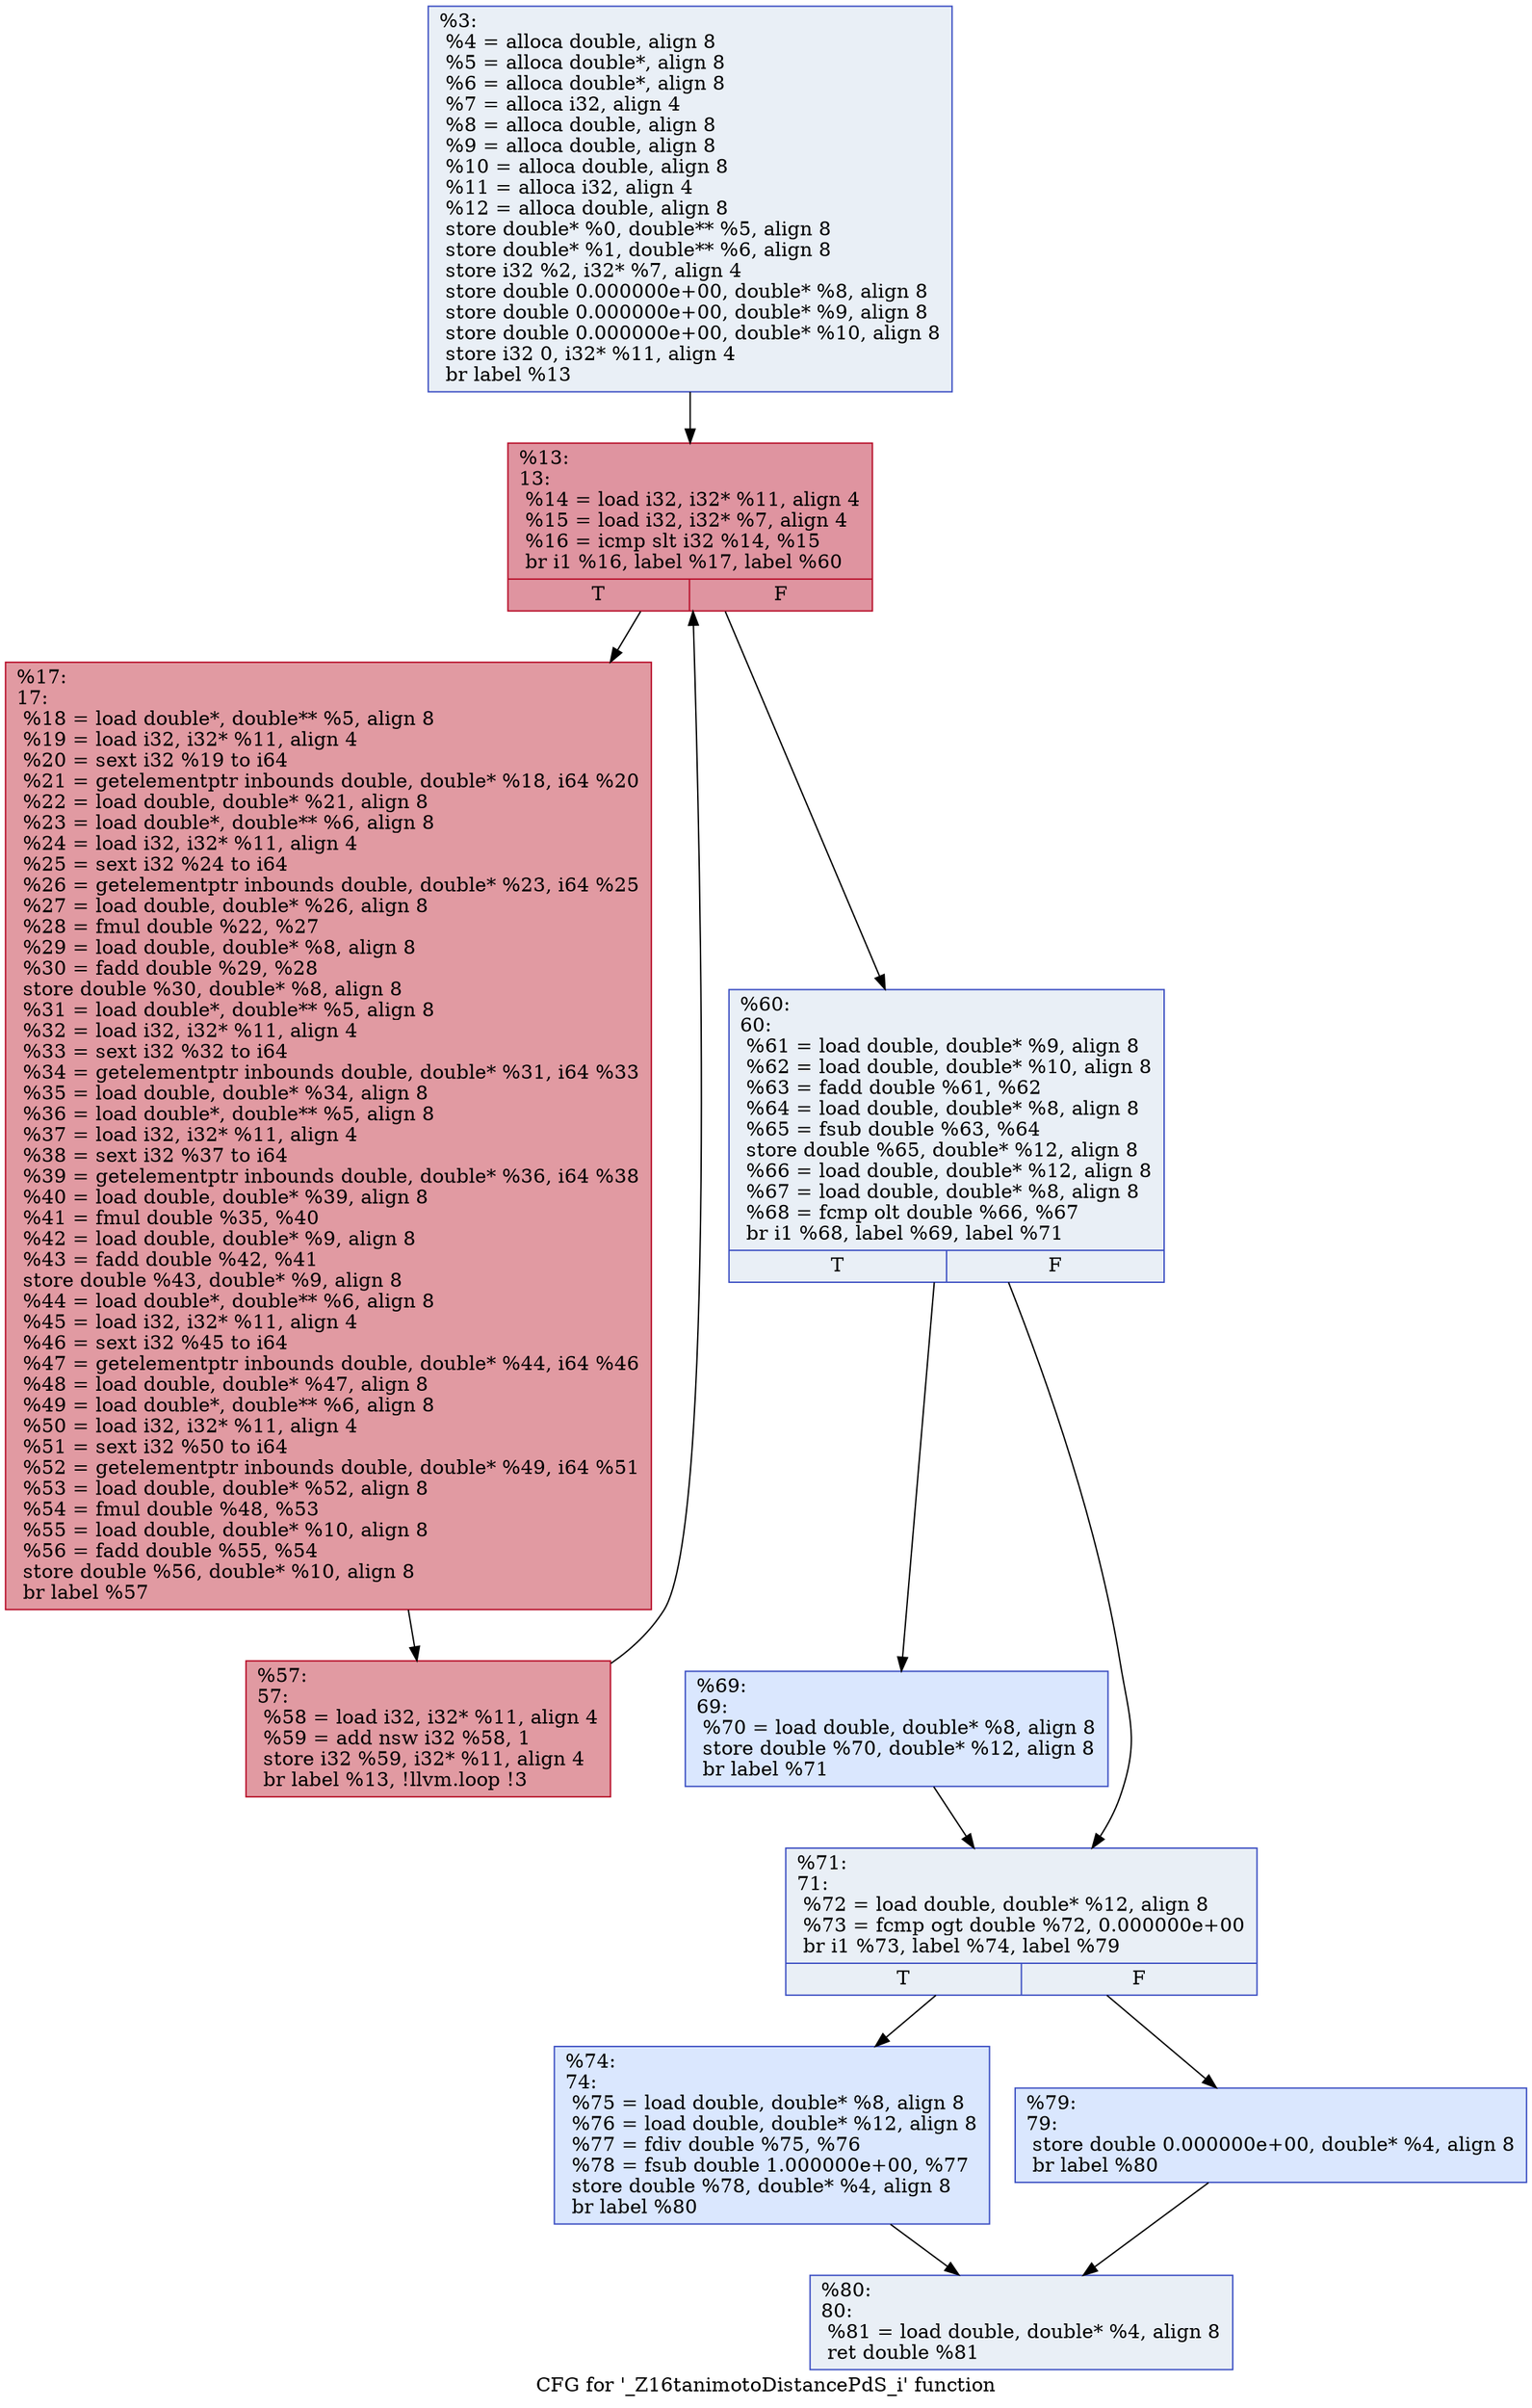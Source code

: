 digraph "CFG for '_Z16tanimotoDistancePdS_i' function" {
	label="CFG for '_Z16tanimotoDistancePdS_i' function";

	1 [shape=record,color="#3d50c3ff", style=filled, fillcolor="#cedaeb70",label="{%3:\l  %4 = alloca double, align 8\l  %5 = alloca double*, align 8\l  %6 = alloca double*, align 8\l  %7 = alloca i32, align 4\l  %8 = alloca double, align 8\l  %9 = alloca double, align 8\l  %10 = alloca double, align 8\l  %11 = alloca i32, align 4\l  %12 = alloca double, align 8\l  store double* %0, double** %5, align 8\l  store double* %1, double** %6, align 8\l  store i32 %2, i32* %7, align 4\l  store double 0.000000e+00, double* %8, align 8\l  store double 0.000000e+00, double* %9, align 8\l  store double 0.000000e+00, double* %10, align 8\l  store i32 0, i32* %11, align 4\l  br label %13\l}"];
	1 -> 2;
	2 [shape=record,color="#b70d28ff", style=filled, fillcolor="#b70d2870",label="{%13:\l13:                                               \l  %14 = load i32, i32* %11, align 4\l  %15 = load i32, i32* %7, align 4\l  %16 = icmp slt i32 %14, %15\l  br i1 %16, label %17, label %60\l|{<s0>T|<s1>F}}"];
	2 -> 3;
	2 -> 4;
	3 [shape=record,color="#b70d28ff", style=filled, fillcolor="#bb1b2c70",label="{%17:\l17:                                               \l  %18 = load double*, double** %5, align 8\l  %19 = load i32, i32* %11, align 4\l  %20 = sext i32 %19 to i64\l  %21 = getelementptr inbounds double, double* %18, i64 %20\l  %22 = load double, double* %21, align 8\l  %23 = load double*, double** %6, align 8\l  %24 = load i32, i32* %11, align 4\l  %25 = sext i32 %24 to i64\l  %26 = getelementptr inbounds double, double* %23, i64 %25\l  %27 = load double, double* %26, align 8\l  %28 = fmul double %22, %27\l  %29 = load double, double* %8, align 8\l  %30 = fadd double %29, %28\l  store double %30, double* %8, align 8\l  %31 = load double*, double** %5, align 8\l  %32 = load i32, i32* %11, align 4\l  %33 = sext i32 %32 to i64\l  %34 = getelementptr inbounds double, double* %31, i64 %33\l  %35 = load double, double* %34, align 8\l  %36 = load double*, double** %5, align 8\l  %37 = load i32, i32* %11, align 4\l  %38 = sext i32 %37 to i64\l  %39 = getelementptr inbounds double, double* %36, i64 %38\l  %40 = load double, double* %39, align 8\l  %41 = fmul double %35, %40\l  %42 = load double, double* %9, align 8\l  %43 = fadd double %42, %41\l  store double %43, double* %9, align 8\l  %44 = load double*, double** %6, align 8\l  %45 = load i32, i32* %11, align 4\l  %46 = sext i32 %45 to i64\l  %47 = getelementptr inbounds double, double* %44, i64 %46\l  %48 = load double, double* %47, align 8\l  %49 = load double*, double** %6, align 8\l  %50 = load i32, i32* %11, align 4\l  %51 = sext i32 %50 to i64\l  %52 = getelementptr inbounds double, double* %49, i64 %51\l  %53 = load double, double* %52, align 8\l  %54 = fmul double %48, %53\l  %55 = load double, double* %10, align 8\l  %56 = fadd double %55, %54\l  store double %56, double* %10, align 8\l  br label %57\l}"];
	3 -> 5;
	5 [shape=record,color="#b70d28ff", style=filled, fillcolor="#bb1b2c70",label="{%57:\l57:                                               \l  %58 = load i32, i32* %11, align 4\l  %59 = add nsw i32 %58, 1\l  store i32 %59, i32* %11, align 4\l  br label %13, !llvm.loop !3\l}"];
	5 -> 2;
	4 [shape=record,color="#3d50c3ff", style=filled, fillcolor="#cedaeb70",label="{%60:\l60:                                               \l  %61 = load double, double* %9, align 8\l  %62 = load double, double* %10, align 8\l  %63 = fadd double %61, %62\l  %64 = load double, double* %8, align 8\l  %65 = fsub double %63, %64\l  store double %65, double* %12, align 8\l  %66 = load double, double* %12, align 8\l  %67 = load double, double* %8, align 8\l  %68 = fcmp olt double %66, %67\l  br i1 %68, label %69, label %71\l|{<s0>T|<s1>F}}"];
	4 -> 6;
	4 -> 7;
	6 [shape=record,color="#3d50c3ff", style=filled, fillcolor="#abc8fd70",label="{%69:\l69:                                               \l  %70 = load double, double* %8, align 8\l  store double %70, double* %12, align 8\l  br label %71\l}"];
	6 -> 7;
	7 [shape=record,color="#3d50c3ff", style=filled, fillcolor="#cedaeb70",label="{%71:\l71:                                               \l  %72 = load double, double* %12, align 8\l  %73 = fcmp ogt double %72, 0.000000e+00\l  br i1 %73, label %74, label %79\l|{<s0>T|<s1>F}}"];
	7 -> 8;
	7 -> 9;
	8 [shape=record,color="#3d50c3ff", style=filled, fillcolor="#abc8fd70",label="{%74:\l74:                                               \l  %75 = load double, double* %8, align 8\l  %76 = load double, double* %12, align 8\l  %77 = fdiv double %75, %76\l  %78 = fsub double 1.000000e+00, %77\l  store double %78, double* %4, align 8\l  br label %80\l}"];
	8 -> 10;
	9 [shape=record,color="#3d50c3ff", style=filled, fillcolor="#abc8fd70",label="{%79:\l79:                                               \l  store double 0.000000e+00, double* %4, align 8\l  br label %80\l}"];
	9 -> 10;
	10 [shape=record,color="#3d50c3ff", style=filled, fillcolor="#cedaeb70",label="{%80:\l80:                                               \l  %81 = load double, double* %4, align 8\l  ret double %81\l}"];
}
